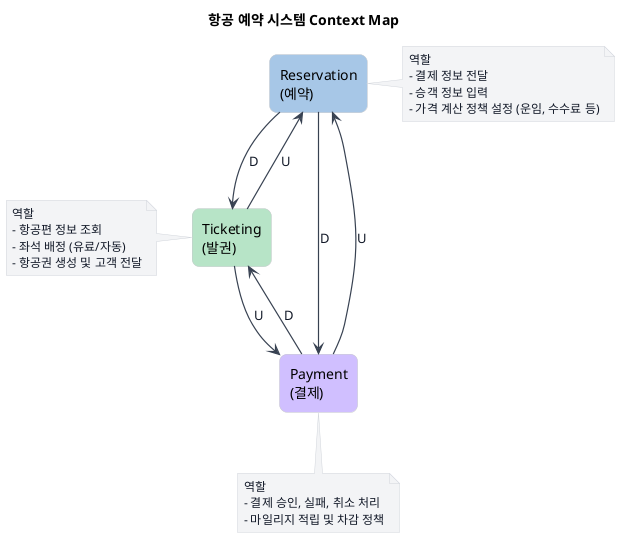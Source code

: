 @startuml
title 항공 예약 시스템 Context Map

skinparam backgroundColor #FFFFFF
skinparam rectangle {
  BorderColor #C7C9CC
  RoundCorner 15
}
skinparam arrow {
  Color #374151
  FontColor #111827
  Thickness 1.2
}
skinparam note {
  BackgroundColor #F3F4F6
  BorderColor #D1D5DB
  FontColor #111827
  FontSize 12
}

' 컨텍스트 정의
rectangle "Reservation\n(예약)" as Reservation #A7C7E7
rectangle "Payment\n(결제)" as Payment #D0BFFF
rectangle "Ticketing\n(발권)" as Ticketing #B7E4C7

note right of Reservation
역할
- 결제 정보 전달
- 승객 정보 입력
- 가격 계산 정책 설정 (운임, 수수료 등)
end note

note bottom of Payment
역할
- 결제 승인, 실패, 취소 처리
- 마일리지 적립 및 차감 정책
end note

note left of Ticketing
역할
- 항공편 정보 조회
- 좌석 배정 (유료/자동)
- 항공권 생성 및 고객 전달
end note

' 관계 (U/D 명시)
Reservation --> Payment : D
Payment --> Reservation : U

Reservation --> Ticketing : D
Ticketing --> Reservation : U

Payment --> Ticketing : D
Ticketing --> Payment : U

@enduml
